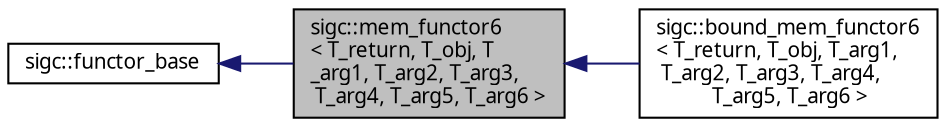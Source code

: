 digraph "sigc::mem_functor6&lt; T_return, T_obj, T_arg1, T_arg2, T_arg3, T_arg4, T_arg5, T_arg6 &gt;"
{
  edge [fontname="Sans",fontsize="10",labelfontname="Sans",labelfontsize="10"];
  node [fontname="Sans",fontsize="10",shape=record];
  rankdir="LR";
  Node1 [label="sigc::mem_functor6\l\< T_return, T_obj, T\l_arg1, T_arg2, T_arg3,\l T_arg4, T_arg5, T_arg6 \>",height=0.2,width=0.4,color="black", fillcolor="grey75", style="filled" fontcolor="black"];
  Node2 -> Node1 [dir="back",color="midnightblue",fontsize="10",style="solid",fontname="Sans"];
  Node2 [label="sigc::functor_base",height=0.2,width=0.4,color="black", fillcolor="white", style="filled",URL="$structsigc_1_1functor__base.html",tooltip="A hint to the compiler."];
  Node1 -> Node3 [dir="back",color="midnightblue",fontsize="10",style="solid",fontname="Sans"];
  Node3 [label="sigc::bound_mem_functor6\l\< T_return, T_obj, T_arg1,\l T_arg2, T_arg3, T_arg4,\l T_arg5, T_arg6 \>",height=0.2,width=0.4,color="black", fillcolor="white", style="filled",URL="$classsigc_1_1bound__mem__functor6.html",tooltip="bound_mem_functor6 encapsulates a method with 6 arguments and an object instance."];
}
